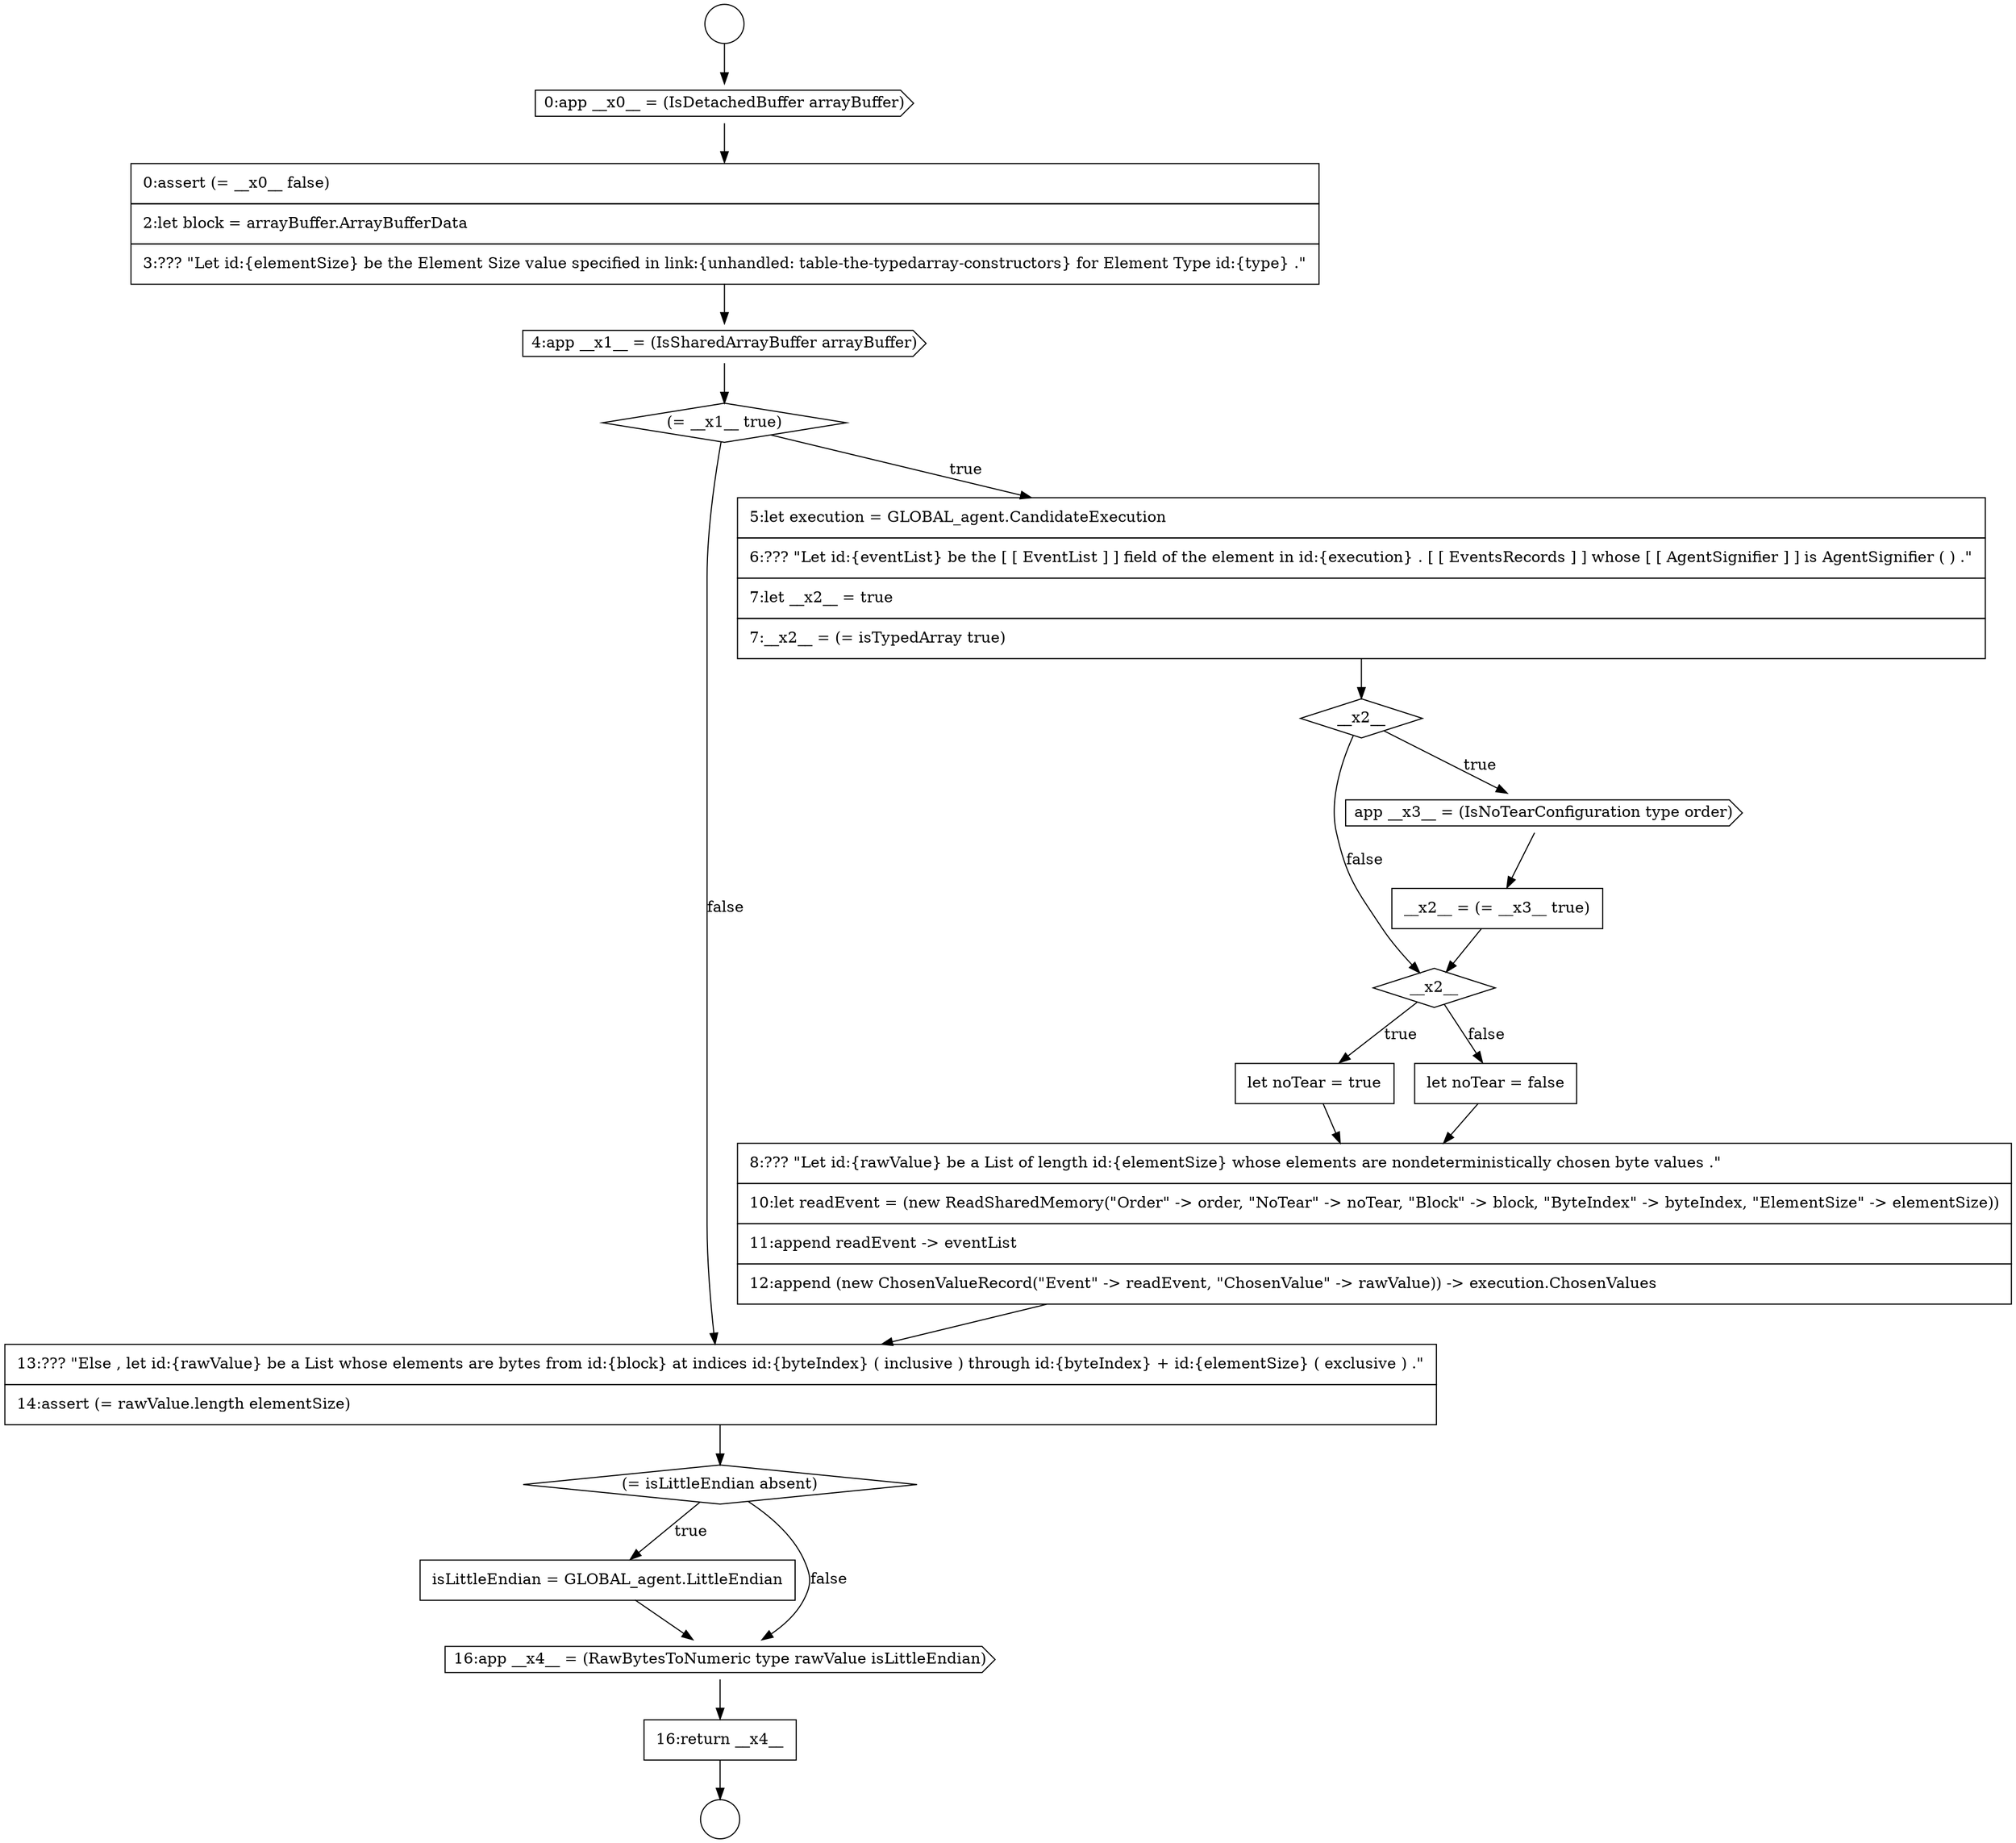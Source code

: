 digraph {
  node17815 [shape=circle label=" " color="black" fillcolor="white" style=filled]
  node17820 [shape=diamond, label=<<font color="black">(= __x1__ true)</font>> color="black" fillcolor="white" style=filled]
  node17816 [shape=circle label=" " color="black" fillcolor="white" style=filled]
  node17831 [shape=none, margin=0, label=<<font color="black">
    <table border="0" cellborder="1" cellspacing="0" cellpadding="10">
      <tr><td align="left">isLittleEndian = GLOBAL_agent.LittleEndian</td></tr>
    </table>
  </font>> color="black" fillcolor="white" style=filled]
  node17826 [shape=none, margin=0, label=<<font color="black">
    <table border="0" cellborder="1" cellspacing="0" cellpadding="10">
      <tr><td align="left">let noTear = true</td></tr>
    </table>
  </font>> color="black" fillcolor="white" style=filled]
  node17833 [shape=none, margin=0, label=<<font color="black">
    <table border="0" cellborder="1" cellspacing="0" cellpadding="10">
      <tr><td align="left">16:return __x4__</td></tr>
    </table>
  </font>> color="black" fillcolor="white" style=filled]
  node17817 [shape=cds, label=<<font color="black">0:app __x0__ = (IsDetachedBuffer arrayBuffer)</font>> color="black" fillcolor="white" style=filled]
  node17829 [shape=none, margin=0, label=<<font color="black">
    <table border="0" cellborder="1" cellspacing="0" cellpadding="10">
      <tr><td align="left">13:??? &quot;Else , let id:{rawValue} be a List whose elements are bytes from id:{block} at indices id:{byteIndex} ( inclusive ) through id:{byteIndex} + id:{elementSize} ( exclusive ) .&quot;</td></tr>
      <tr><td align="left">14:assert (= rawValue.length elementSize)</td></tr>
    </table>
  </font>> color="black" fillcolor="white" style=filled]
  node17821 [shape=none, margin=0, label=<<font color="black">
    <table border="0" cellborder="1" cellspacing="0" cellpadding="10">
      <tr><td align="left">5:let execution = GLOBAL_agent.CandidateExecution</td></tr>
      <tr><td align="left">6:??? &quot;Let id:{eventList} be the [ [ EventList ] ] field of the element in id:{execution} . [ [ EventsRecords ] ] whose [ [ AgentSignifier ] ] is AgentSignifier ( ) .&quot;</td></tr>
      <tr><td align="left">7:let __x2__ = true</td></tr>
      <tr><td align="left">7:__x2__ = (= isTypedArray true)</td></tr>
    </table>
  </font>> color="black" fillcolor="white" style=filled]
  node17824 [shape=none, margin=0, label=<<font color="black">
    <table border="0" cellborder="1" cellspacing="0" cellpadding="10">
      <tr><td align="left">__x2__ = (= __x3__ true)</td></tr>
    </table>
  </font>> color="black" fillcolor="white" style=filled]
  node17830 [shape=diamond, label=<<font color="black">(= isLittleEndian absent)</font>> color="black" fillcolor="white" style=filled]
  node17827 [shape=none, margin=0, label=<<font color="black">
    <table border="0" cellborder="1" cellspacing="0" cellpadding="10">
      <tr><td align="left">let noTear = false</td></tr>
    </table>
  </font>> color="black" fillcolor="white" style=filled]
  node17819 [shape=cds, label=<<font color="black">4:app __x1__ = (IsSharedArrayBuffer arrayBuffer)</font>> color="black" fillcolor="white" style=filled]
  node17825 [shape=diamond, label=<<font color="black">__x2__</font>> color="black" fillcolor="white" style=filled]
  node17823 [shape=cds, label=<<font color="black">app __x3__ = (IsNoTearConfiguration type order)</font>> color="black" fillcolor="white" style=filled]
  node17818 [shape=none, margin=0, label=<<font color="black">
    <table border="0" cellborder="1" cellspacing="0" cellpadding="10">
      <tr><td align="left">0:assert (= __x0__ false)</td></tr>
      <tr><td align="left">2:let block = arrayBuffer.ArrayBufferData</td></tr>
      <tr><td align="left">3:??? &quot;Let id:{elementSize} be the Element Size value specified in link:{unhandled: table-the-typedarray-constructors} for Element Type id:{type} .&quot;</td></tr>
    </table>
  </font>> color="black" fillcolor="white" style=filled]
  node17828 [shape=none, margin=0, label=<<font color="black">
    <table border="0" cellborder="1" cellspacing="0" cellpadding="10">
      <tr><td align="left">8:??? &quot;Let id:{rawValue} be a List of length id:{elementSize} whose elements are nondeterministically chosen byte values .&quot;</td></tr>
      <tr><td align="left">10:let readEvent = (new ReadSharedMemory(&quot;Order&quot; -&gt; order, &quot;NoTear&quot; -&gt; noTear, &quot;Block&quot; -&gt; block, &quot;ByteIndex&quot; -&gt; byteIndex, &quot;ElementSize&quot; -&gt; elementSize))</td></tr>
      <tr><td align="left">11:append readEvent -&gt; eventList</td></tr>
      <tr><td align="left">12:append (new ChosenValueRecord(&quot;Event&quot; -&gt; readEvent, &quot;ChosenValue&quot; -&gt; rawValue)) -&gt; execution.ChosenValues</td></tr>
    </table>
  </font>> color="black" fillcolor="white" style=filled]
  node17822 [shape=diamond, label=<<font color="black">__x2__</font>> color="black" fillcolor="white" style=filled]
  node17832 [shape=cds, label=<<font color="black">16:app __x4__ = (RawBytesToNumeric type rawValue isLittleEndian)</font>> color="black" fillcolor="white" style=filled]
  node17815 -> node17817 [ color="black"]
  node17825 -> node17826 [label=<<font color="black">true</font>> color="black"]
  node17825 -> node17827 [label=<<font color="black">false</font>> color="black"]
  node17822 -> node17823 [label=<<font color="black">true</font>> color="black"]
  node17822 -> node17825 [label=<<font color="black">false</font>> color="black"]
  node17821 -> node17822 [ color="black"]
  node17830 -> node17831 [label=<<font color="black">true</font>> color="black"]
  node17830 -> node17832 [label=<<font color="black">false</font>> color="black"]
  node17833 -> node17816 [ color="black"]
  node17819 -> node17820 [ color="black"]
  node17829 -> node17830 [ color="black"]
  node17831 -> node17832 [ color="black"]
  node17832 -> node17833 [ color="black"]
  node17817 -> node17818 [ color="black"]
  node17827 -> node17828 [ color="black"]
  node17820 -> node17821 [label=<<font color="black">true</font>> color="black"]
  node17820 -> node17829 [label=<<font color="black">false</font>> color="black"]
  node17824 -> node17825 [ color="black"]
  node17823 -> node17824 [ color="black"]
  node17818 -> node17819 [ color="black"]
  node17826 -> node17828 [ color="black"]
  node17828 -> node17829 [ color="black"]
}
